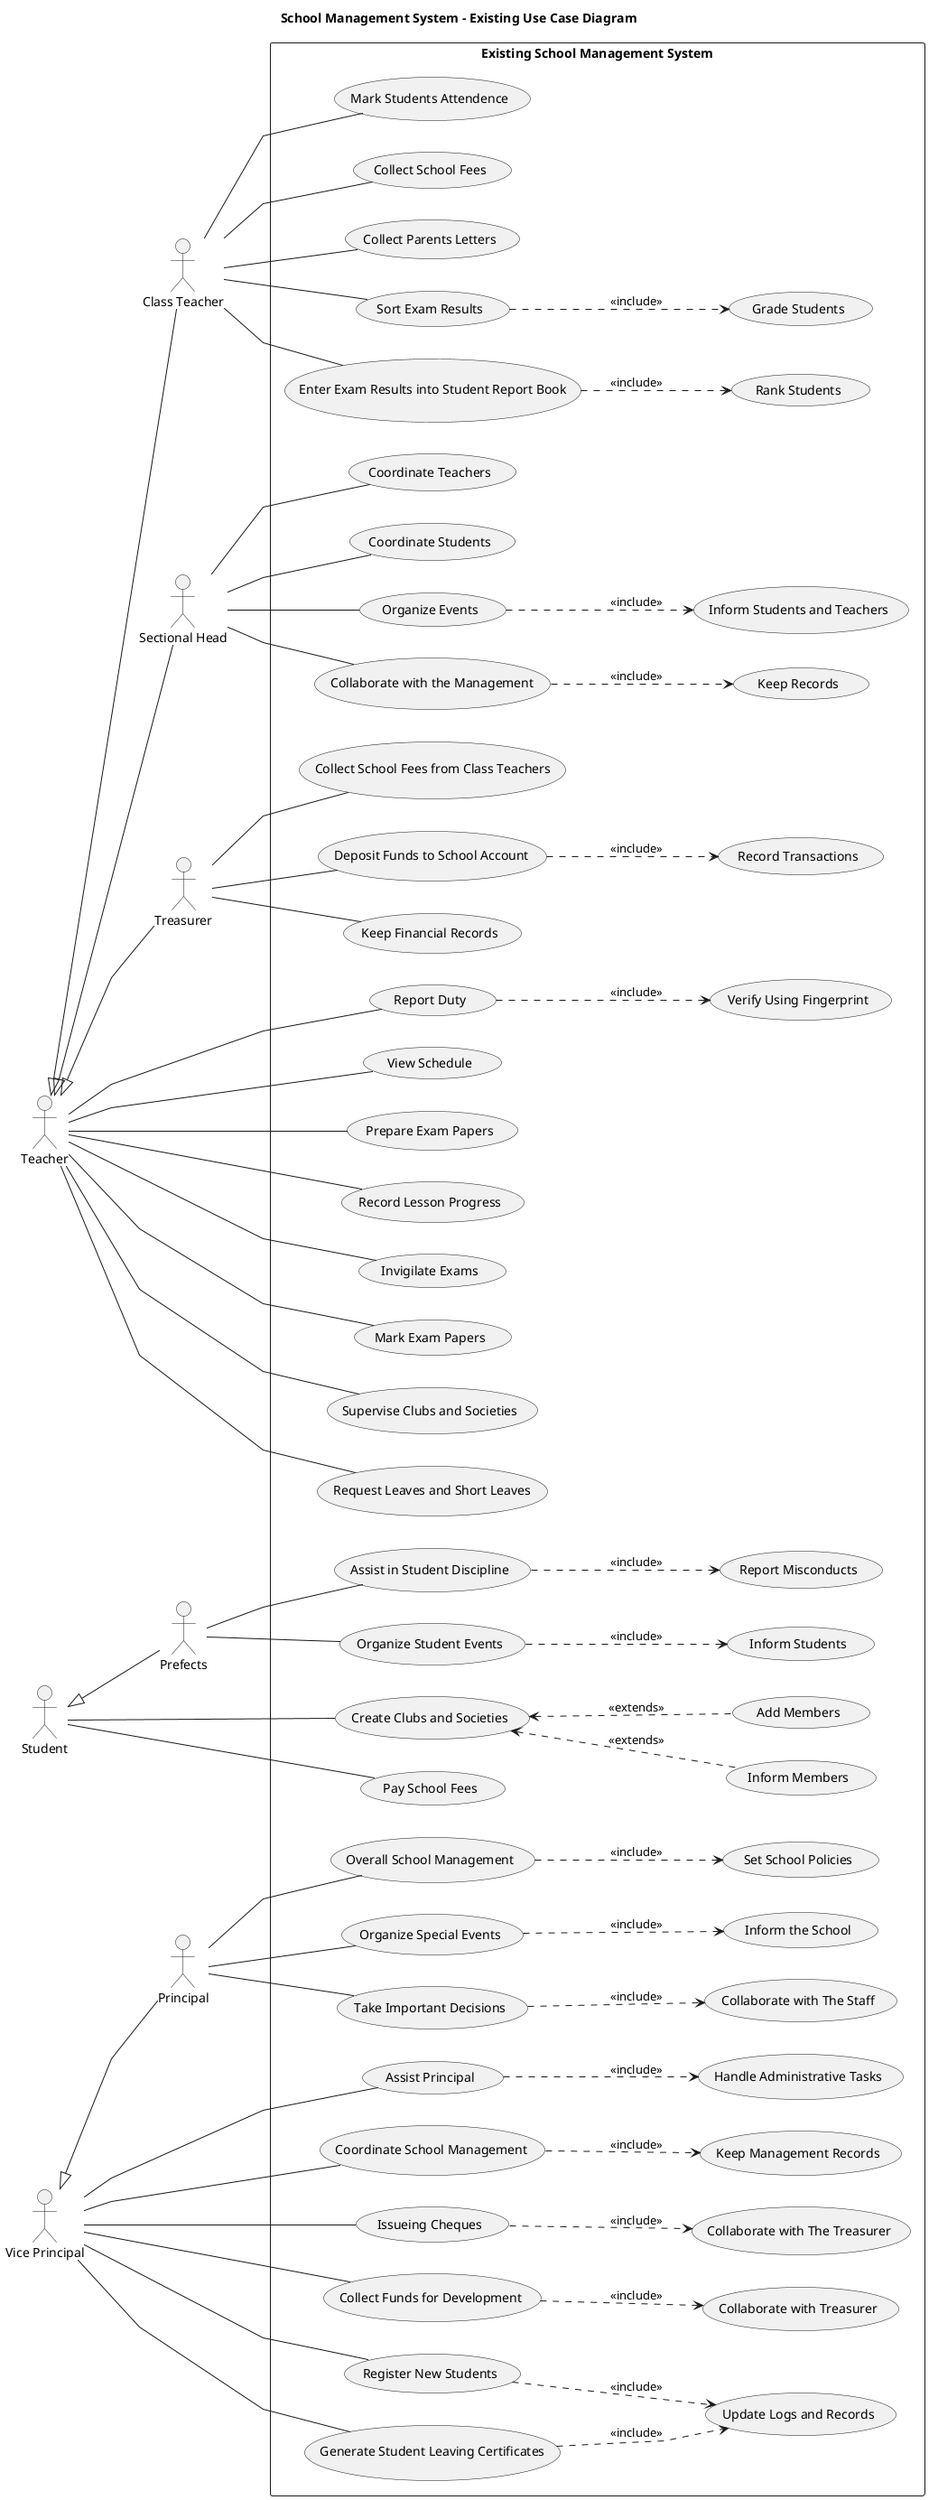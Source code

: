 @startuml Existing School Management System
title School Management System - Existing Use Case Diagram

left to right direction
skinparam linetype polyline

actor "Teacher" as T
actor "Class Teacher" as CT
actor "Sectional Head" as SH
actor "Treasurer" as TR
actor "Student" as S
actor "Prefects" as SP
actor "Principal" as P
actor "Vice Principal" as VP

T <|-- CT
T <|-- SH
T <|-- TR
S <|-- SP
VP <|-- P

rectangle "Existing School Management System" {
    T -- (Report Duty)
    T -- (View Schedule)
    T -- (Prepare Exam Papers)
    T -- (Record Lesson Progress)
    T -- (Invigilate Exams)
    T -- (Mark Exam Papers)
    T -- (Supervise Clubs and Societies)
    T -- (Request Leaves and Short Leaves)
        
    (Report Duty) ..> (Verify Using Fingerprint) : <<include>>

    CT -- (Mark Students Attendence)
    CT -- (Collect School Fees)
    CT -- (Collect Parents Letters)
    CT -- (Sort Exam Results)
    CT -- (Enter Exam Results into Student Report Book)

    (Sort Exam Results) ..> (Grade Students) : <<include>>
    (Enter Exam Results into Student Report Book) ..> (Rank Students) : <<include>>

    SH -- (Coordinate Teachers)
    SH -- (Coordinate Students)
    SH -- (Organize Events)
    SH -- (Collaborate with the Management)

    (Collaborate with the Management) ..> (Keep Records) : <<include>>
    (Organize Events) ..> (Inform Students and Teachers) : <<include>>

    TR -- (Collect School Fees from Class Teachers)
    TR -- (Deposit Funds to School Account)
    TR -- (Keep Financial Records)

    (Deposit Funds to School Account) ..> (Record Transactions) : <<include>>

    S -- (Create Clubs and Societies)
    S -- (Pay School Fees)

    (Create Clubs and Societies) <.. (Add Members) : <<extends>>
    (Create Clubs and Societies) <.. (Inform Members) : <<extends>>

    SP -- (Assist in Student Discipline)
    SP -- (Organize Student Events)

    (Assist in Student Discipline) ..> (Report Misconducts) : <<include>>
    (Organize Student Events) ..> (Inform Students) : <<include>>

    P -- (Overall School Management)
    P -- (Organize Special Events)
    P -- (Take Important Decisions)

    (Organize Special Events) ..> (Inform the School) : <<include>>
    (Take Important Decisions) ..> (Collaborate with The Staff) : <<include>>
    (Overall School Management) ..> (Set School Policies) : <<include>>

    VP -- (Assist Principal)
    VP -- (Coordinate School Management)
    VP -- (Issueing Cheques)
    VP -- (Collect Funds for Development)
    VP -- (Register New Students)
    VP -- (Generate Student Leaving Certificates)

    (Generate Student Leaving Certificates) ..> (Update Logs and Records) : <<include>>
    (Assist Principal) ..> (Handle Administrative Tasks) : <<include>>
    (Coordinate School Management) ..> (Keep Management Records) : <<include>>
    (Collect Funds for Development) ..> (Collaborate with Treasurer) : <<include>>
    (Issueing Cheques) ..> (Collaborate with The Treasurer) : <<include>>
    (Register New Students) ..> (Update Logs and Records) : <<include>>
}

@enduml